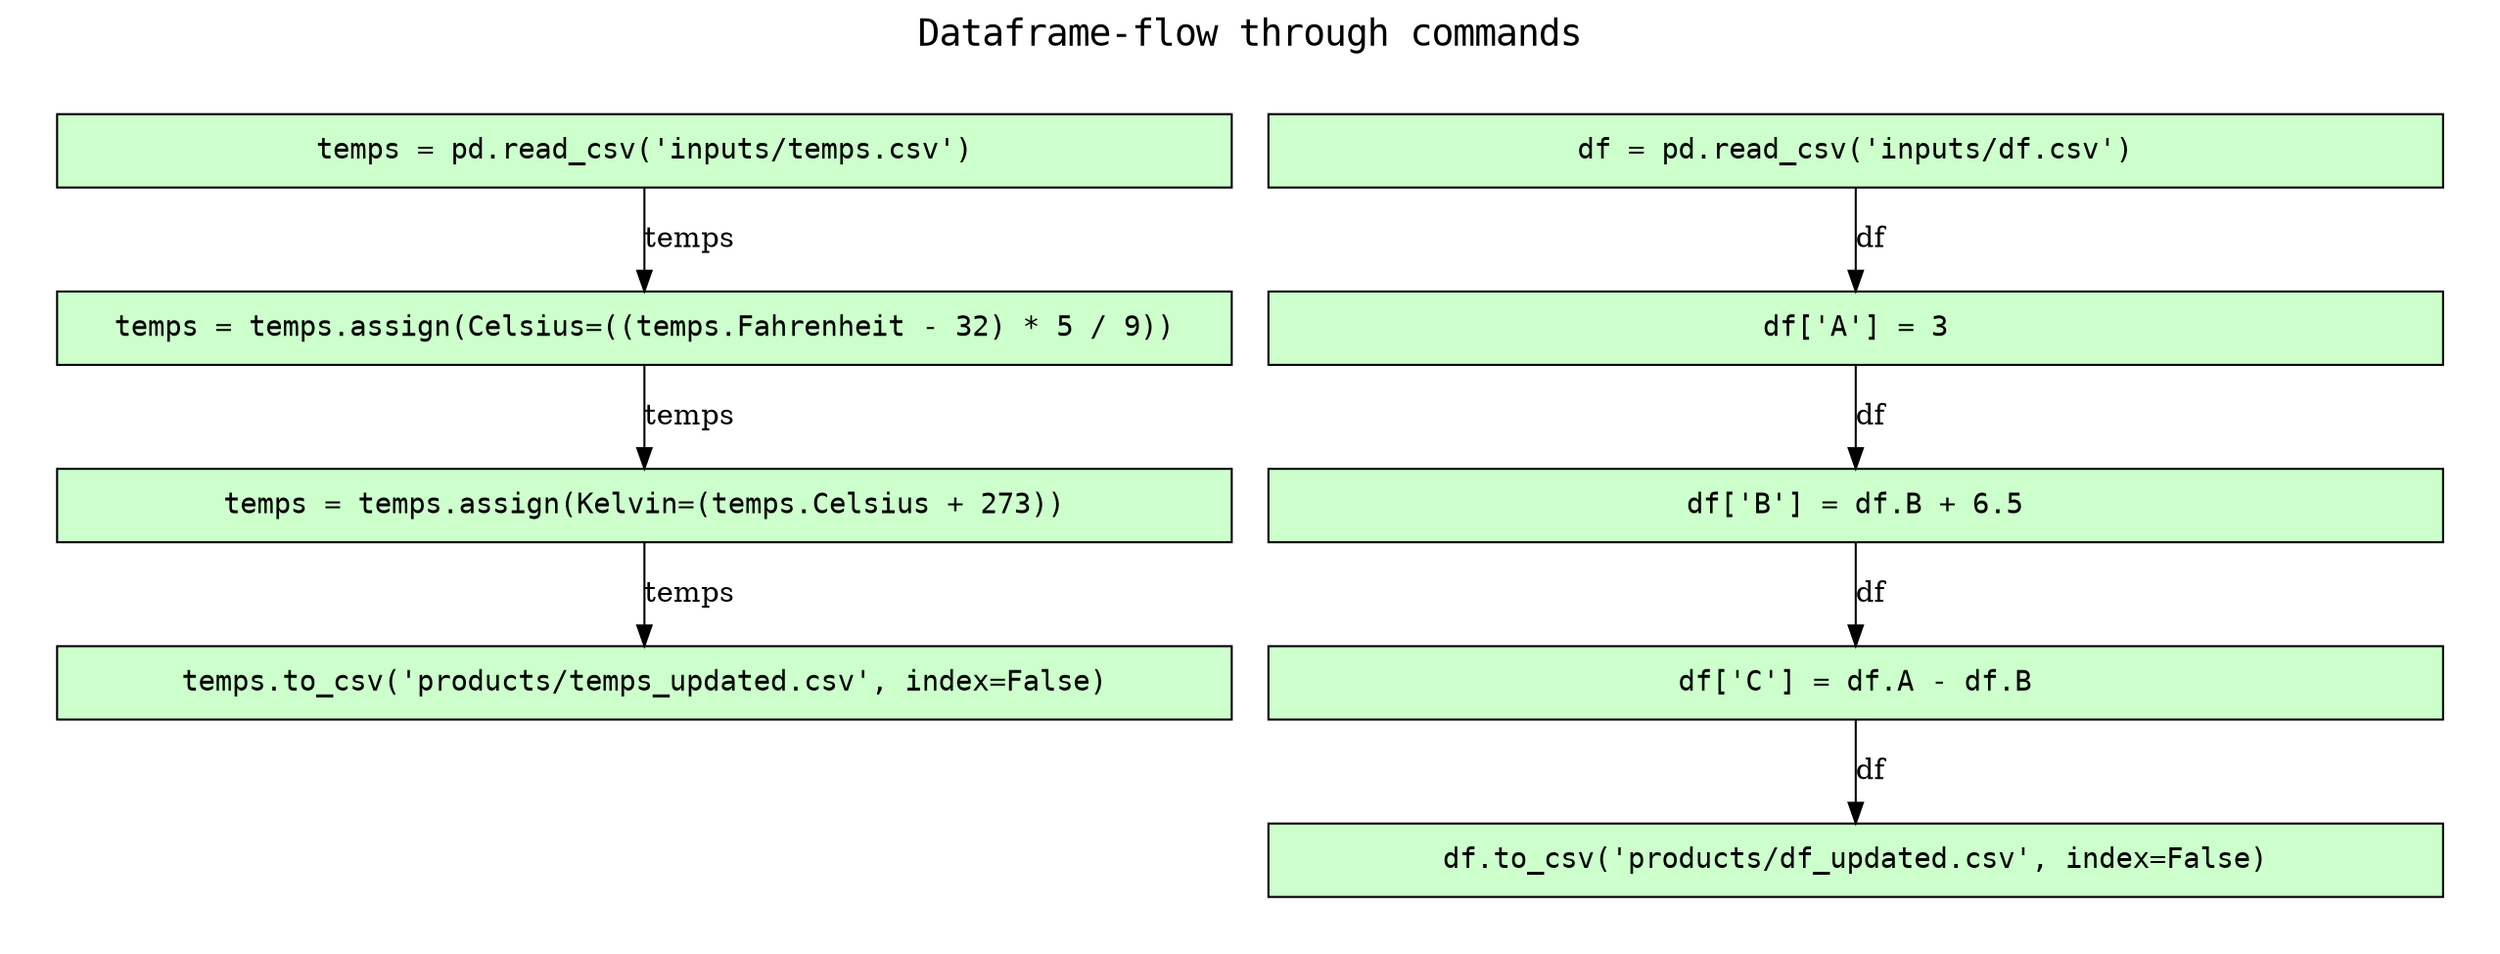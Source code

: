 
digraph sdtl_program {
rankdir=TB

fontname=Courier; fontsize=18; labelloc=t
label="Dataframe-flow through commands"

subgraph cluster_program_graph { label=""; color=white; penwidth=0
subgraph cluster_program_graph_inner { label=""; color=white

# command nodes
node[shape=box style="filled" fillcolor="#CCFFCC" peripheries=1 fontname=Courier]
node[width=8]

"http://wholetale.org/program/1119/load/1" [label="df = pd.read_csv('inputs/df.csv')"]
"http://wholetale.org/program/1119/compute/1" [label="df['A'] = 3"]
"http://wholetale.org/program/1119/compute/2" [label="df['B'] = df.B + 6.5"]
"http://wholetale.org/program/1119/compute/3" [label="df['C'] = df.A - df.B"]
"http://wholetale.org/program/1119/load/2" [label="temps = pd.read_csv('inputs/temps.csv')"]
"http://wholetale.org/program/1119/compute/4" [label="temps = temps.assign(Celsius=((temps.Fahrenheit - 32) * 5 / 9))"]
"http://wholetale.org/program/1119/compute/5" [label="temps = temps.assign(Kelvin=(temps.Celsius + 273))"]
"http://wholetale.org/program/1119/save/1" [label="df.to_csv('products/df_updated.csv', index=False)"]
"http://wholetale.org/program/1119/save/2" [label="temps.to_csv('products/temps_updated.csv', index=False)"]

# dataframe edges
"http://wholetale.org/program/1119/load/1" -> "http://wholetale.org/program/1119/compute/1" [label="df"]
"http://wholetale.org/program/1119/compute/1" -> "http://wholetale.org/program/1119/compute/2" [label="df"]
"http://wholetale.org/program/1119/compute/2" -> "http://wholetale.org/program/1119/compute/3" [label="df"]
"http://wholetale.org/program/1119/compute/3" -> "http://wholetale.org/program/1119/save/1" [label="df"]
"http://wholetale.org/program/1119/load/2" -> "http://wholetale.org/program/1119/compute/4" [label="temps"]
"http://wholetale.org/program/1119/compute/4" -> "http://wholetale.org/program/1119/compute/5" [label="temps"]
"http://wholetale.org/program/1119/compute/5" -> "http://wholetale.org/program/1119/save/2" [label="temps"]
}}

}

